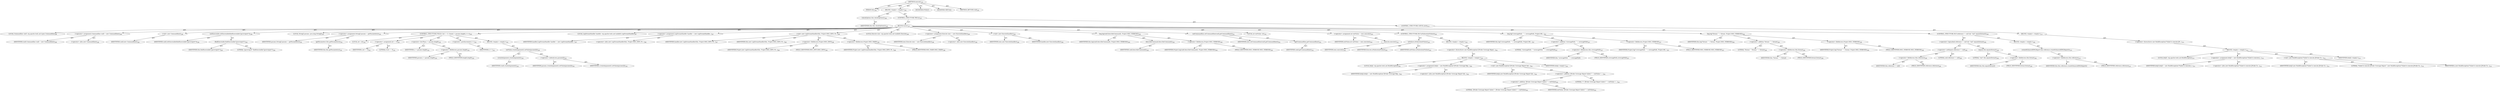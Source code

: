 digraph "execute" {  
"111669149712" [label = <(METHOD,execute)<SUB>285</SUB>> ]
"115964117002" [label = <(PARAM,this)<SUB>285</SUB>> ]
"25769803804" [label = <(BLOCK,&lt;empty&gt;,&lt;empty&gt;)<SUB>285</SUB>> ]
"30064771175" [label = <(checkOptions,this.checkOptions())<SUB>286</SUB>> ]
"68719476749" [label = <(IDENTIFIER,this,this.checkOptions())<SUB>286</SUB>> ]
"47244640264" [label = <(CONTROL_STRUCTURE,TRY,try)<SUB>287</SUB>> ]
"25769803805" [label = <(BLOCK,try,try)<SUB>287</SUB>> ]
"94489280517" [label = <(LOCAL,Commandline cmdl: org.apache.tools.ant.types.Commandline)<SUB>288</SUB>> ]
"30064771176" [label = <(&lt;operator&gt;.assignment,Commandline cmdl = new Commandline())<SUB>288</SUB>> ]
"68719476816" [label = <(IDENTIFIER,cmdl,Commandline cmdl = new Commandline())<SUB>288</SUB>> ]
"30064771177" [label = <(&lt;operator&gt;.alloc,new Commandline())<SUB>288</SUB>> ]
"30064771178" [label = <(&lt;init&gt;,new Commandline())<SUB>288</SUB>> ]
"68719476817" [label = <(IDENTIFIER,cmdl,new Commandline())<SUB>288</SUB>> ]
"30064771179" [label = <(setExecutable,setExecutable(findExecutable(&quot;jpcovreport&quot;)))<SUB>290</SUB>> ]
"68719476818" [label = <(IDENTIFIER,cmdl,setExecutable(findExecutable(&quot;jpcovreport&quot;)))<SUB>290</SUB>> ]
"30064771180" [label = <(findExecutable,findExecutable(&quot;jpcovreport&quot;))<SUB>290</SUB>> ]
"68719476750" [label = <(IDENTIFIER,this,findExecutable(&quot;jpcovreport&quot;))<SUB>290</SUB>> ]
"90194313247" [label = <(LITERAL,&quot;jpcovreport&quot;,findExecutable(&quot;jpcovreport&quot;))<SUB>290</SUB>> ]
"94489280518" [label = <(LOCAL,String[] params: java.lang.String[])<SUB>291</SUB>> ]
"30064771181" [label = <(&lt;operator&gt;.assignment,String[] params = getParameters())<SUB>291</SUB>> ]
"68719476819" [label = <(IDENTIFIER,params,String[] params = getParameters())<SUB>291</SUB>> ]
"30064771182" [label = <(getParameters,this.getParameters())<SUB>291</SUB>> ]
"68719476751" [label = <(IDENTIFIER,this,this.getParameters())<SUB>291</SUB>> ]
"47244640265" [label = <(CONTROL_STRUCTURE,FOR,for (int i = 0; Some(i &lt; params.length); i++))<SUB>292</SUB>> ]
"94489280519" [label = <(LOCAL,int i: int)<SUB>292</SUB>> ]
"30064771183" [label = <(&lt;operator&gt;.assignment,int i = 0)<SUB>292</SUB>> ]
"68719476820" [label = <(IDENTIFIER,i,int i = 0)<SUB>292</SUB>> ]
"90194313248" [label = <(LITERAL,0,int i = 0)<SUB>292</SUB>> ]
"30064771184" [label = <(&lt;operator&gt;.lessThan,i &lt; params.length)<SUB>292</SUB>> ]
"68719476821" [label = <(IDENTIFIER,i,i &lt; params.length)<SUB>292</SUB>> ]
"30064771185" [label = <(&lt;operator&gt;.fieldAccess,params.length)<SUB>292</SUB>> ]
"68719476822" [label = <(IDENTIFIER,params,i &lt; params.length)<SUB>292</SUB>> ]
"55834574882" [label = <(FIELD_IDENTIFIER,length,length)<SUB>292</SUB>> ]
"30064771186" [label = <(&lt;operator&gt;.postIncrement,i++)<SUB>292</SUB>> ]
"68719476823" [label = <(IDENTIFIER,i,i++)<SUB>292</SUB>> ]
"25769803806" [label = <(BLOCK,&lt;empty&gt;,&lt;empty&gt;)<SUB>292</SUB>> ]
"30064771187" [label = <(setValue,createArgument().setValue(params[i]))<SUB>293</SUB>> ]
"30064771188" [label = <(createArgument,createArgument())<SUB>293</SUB>> ]
"68719476824" [label = <(IDENTIFIER,cmdl,createArgument())<SUB>293</SUB>> ]
"30064771189" [label = <(&lt;operator&gt;.indexAccess,params[i])<SUB>293</SUB>> ]
"68719476825" [label = <(IDENTIFIER,params,createArgument().setValue(params[i]))<SUB>293</SUB>> ]
"68719476826" [label = <(IDENTIFIER,i,createArgument().setValue(params[i]))<SUB>293</SUB>> ]
"94489280520" [label = <(LOCAL,LogStreamHandler handler: org.apache.tools.ant.taskdefs.LogStreamHandler)<SUB>297</SUB>> ]
"30064771190" [label = <(&lt;operator&gt;.assignment,LogStreamHandler handler = new LogStreamHandler...)<SUB>297</SUB>> ]
"68719476827" [label = <(IDENTIFIER,handler,LogStreamHandler handler = new LogStreamHandler...)<SUB>297</SUB>> ]
"30064771191" [label = <(&lt;operator&gt;.alloc,new LogStreamHandler(this, Project.MSG_INFO, Pr...)<SUB>298</SUB>> ]
"30064771192" [label = <(&lt;init&gt;,new LogStreamHandler(this, Project.MSG_INFO, Pr...)<SUB>298</SUB>> ]
"68719476828" [label = <(IDENTIFIER,handler,new LogStreamHandler(this, Project.MSG_INFO, Pr...)<SUB>297</SUB>> ]
"68719476752" [label = <(IDENTIFIER,this,new LogStreamHandler(this, Project.MSG_INFO, Pr...)<SUB>298</SUB>> ]
"30064771193" [label = <(&lt;operator&gt;.fieldAccess,Project.MSG_INFO)<SUB>298</SUB>> ]
"68719476829" [label = <(IDENTIFIER,Project,new LogStreamHandler(this, Project.MSG_INFO, Pr...)<SUB>298</SUB>> ]
"55834574883" [label = <(FIELD_IDENTIFIER,MSG_INFO,MSG_INFO)<SUB>298</SUB>> ]
"30064771194" [label = <(&lt;operator&gt;.fieldAccess,Project.MSG_WARN)<SUB>298</SUB>> ]
"68719476830" [label = <(IDENTIFIER,Project,new LogStreamHandler(this, Project.MSG_INFO, Pr...)<SUB>298</SUB>> ]
"55834574884" [label = <(FIELD_IDENTIFIER,MSG_WARN,MSG_WARN)<SUB>298</SUB>> ]
"94489280521" [label = <(LOCAL,Execute exec: org.apache.tools.ant.taskdefs.Execute)<SUB>299</SUB>> ]
"30064771195" [label = <(&lt;operator&gt;.assignment,Execute exec = new Execute(handler))<SUB>299</SUB>> ]
"68719476831" [label = <(IDENTIFIER,exec,Execute exec = new Execute(handler))<SUB>299</SUB>> ]
"30064771196" [label = <(&lt;operator&gt;.alloc,new Execute(handler))<SUB>299</SUB>> ]
"30064771197" [label = <(&lt;init&gt;,new Execute(handler))<SUB>299</SUB>> ]
"68719476832" [label = <(IDENTIFIER,exec,new Execute(handler))<SUB>299</SUB>> ]
"68719476833" [label = <(IDENTIFIER,handler,new Execute(handler))<SUB>299</SUB>> ]
"30064771198" [label = <(log,log(cmdl.describeCommand(), Project.MSG_VERBOSE))<SUB>300</SUB>> ]
"68719476753" [label = <(IDENTIFIER,this,log(cmdl.describeCommand(), Project.MSG_VERBOSE))<SUB>300</SUB>> ]
"30064771199" [label = <(describeCommand,describeCommand())<SUB>300</SUB>> ]
"68719476834" [label = <(IDENTIFIER,cmdl,describeCommand())<SUB>300</SUB>> ]
"30064771200" [label = <(&lt;operator&gt;.fieldAccess,Project.MSG_VERBOSE)<SUB>300</SUB>> ]
"68719476835" [label = <(IDENTIFIER,Project,log(cmdl.describeCommand(), Project.MSG_VERBOSE))<SUB>300</SUB>> ]
"55834574885" [label = <(FIELD_IDENTIFIER,MSG_VERBOSE,MSG_VERBOSE)<SUB>300</SUB>> ]
"30064771201" [label = <(setCommandline,setCommandline(cmdl.getCommandline()))<SUB>301</SUB>> ]
"68719476836" [label = <(IDENTIFIER,exec,setCommandline(cmdl.getCommandline()))<SUB>301</SUB>> ]
"30064771202" [label = <(getCommandline,getCommandline())<SUB>301</SUB>> ]
"68719476837" [label = <(IDENTIFIER,cmdl,getCommandline())<SUB>301</SUB>> ]
"94489280522" [label = <(LOCAL,int exitValue: int)<SUB>302</SUB>> ]
"30064771203" [label = <(&lt;operator&gt;.assignment,int exitValue = exec.execute())<SUB>302</SUB>> ]
"68719476838" [label = <(IDENTIFIER,exitValue,int exitValue = exec.execute())<SUB>302</SUB>> ]
"30064771204" [label = <(execute,execute())<SUB>302</SUB>> ]
"68719476839" [label = <(IDENTIFIER,exec,execute())<SUB>302</SUB>> ]
"47244640266" [label = <(CONTROL_STRUCTURE,IF,if (isFailure(exitValue)))<SUB>303</SUB>> ]
"30064771205" [label = <(isFailure,isFailure(exitValue))<SUB>303</SUB>> ]
"68719476840" [label = <(IDENTIFIER,Execute,isFailure(exitValue))<SUB>303</SUB>> ]
"68719476841" [label = <(IDENTIFIER,exitValue,isFailure(exitValue))<SUB>303</SUB>> ]
"25769803807" [label = <(BLOCK,&lt;empty&gt;,&lt;empty&gt;)<SUB>303</SUB>> ]
"30064771206" [label = <(&lt;operator&gt;.throw,throw new BuildException(&quot;JProbe Coverage Repor...)<SUB>304</SUB>> ]
"25769803808" [label = <(BLOCK,&lt;empty&gt;,&lt;empty&gt;)<SUB>304</SUB>> ]
"94489280523" [label = <(LOCAL,$obj4: org.apache.tools.ant.BuildException)<SUB>304</SUB>> ]
"30064771207" [label = <(&lt;operator&gt;.assignment,$obj4 = new BuildException(&quot;JProbe Coverage Rep...)<SUB>304</SUB>> ]
"68719476842" [label = <(IDENTIFIER,$obj4,$obj4 = new BuildException(&quot;JProbe Coverage Rep...)<SUB>304</SUB>> ]
"30064771208" [label = <(&lt;operator&gt;.alloc,new BuildException(&quot;JProbe Coverage Report fail...)<SUB>304</SUB>> ]
"30064771209" [label = <(&lt;init&gt;,new BuildException(&quot;JProbe Coverage Report fail...)<SUB>304</SUB>> ]
"68719476843" [label = <(IDENTIFIER,$obj4,new BuildException(&quot;JProbe Coverage Report fail...)<SUB>304</SUB>> ]
"30064771210" [label = <(&lt;operator&gt;.addition,&quot;JProbe Coverage Report failed (&quot; + exitValue +...)<SUB>304</SUB>> ]
"30064771211" [label = <(&lt;operator&gt;.addition,&quot;JProbe Coverage Report failed (&quot; + exitValue)<SUB>304</SUB>> ]
"90194313249" [label = <(LITERAL,&quot;JProbe Coverage Report failed (&quot;,&quot;JProbe Coverage Report failed (&quot; + exitValue)<SUB>304</SUB>> ]
"68719476844" [label = <(IDENTIFIER,exitValue,&quot;JProbe Coverage Report failed (&quot; + exitValue)<SUB>305</SUB>> ]
"90194313250" [label = <(LITERAL,&quot;)&quot;,&quot;JProbe Coverage Report failed (&quot; + exitValue +...)<SUB>305</SUB>> ]
"68719476845" [label = <(IDENTIFIER,$obj4,&lt;empty&gt;)<SUB>304</SUB>> ]
"30064771212" [label = <(log,log(&quot;coveragePath: &quot; + coveragePath, Project.MS...)<SUB>307</SUB>> ]
"68719476754" [label = <(IDENTIFIER,this,log(&quot;coveragePath: &quot; + coveragePath, Project.MS...)<SUB>307</SUB>> ]
"30064771213" [label = <(&lt;operator&gt;.addition,&quot;coveragePath: &quot; + coveragePath)<SUB>307</SUB>> ]
"90194313251" [label = <(LITERAL,&quot;coveragePath: &quot;,&quot;coveragePath: &quot; + coveragePath)<SUB>307</SUB>> ]
"30064771214" [label = <(&lt;operator&gt;.fieldAccess,this.coveragePath)<SUB>307</SUB>> ]
"68719476846" [label = <(IDENTIFIER,this,&quot;coveragePath: &quot; + coveragePath)> ]
"55834574886" [label = <(FIELD_IDENTIFIER,coveragePath,coveragePath)<SUB>307</SUB>> ]
"30064771215" [label = <(&lt;operator&gt;.fieldAccess,Project.MSG_VERBOSE)<SUB>307</SUB>> ]
"68719476847" [label = <(IDENTIFIER,Project,log(&quot;coveragePath: &quot; + coveragePath, Project.MS...)<SUB>307</SUB>> ]
"55834574887" [label = <(FIELD_IDENTIFIER,MSG_VERBOSE,MSG_VERBOSE)<SUB>307</SUB>> ]
"30064771216" [label = <(log,log(&quot;format: &quot; + format, Project.MSG_VERBOSE))<SUB>308</SUB>> ]
"68719476755" [label = <(IDENTIFIER,this,log(&quot;format: &quot; + format, Project.MSG_VERBOSE))<SUB>308</SUB>> ]
"30064771217" [label = <(&lt;operator&gt;.addition,&quot;format: &quot; + format)<SUB>308</SUB>> ]
"90194313252" [label = <(LITERAL,&quot;format: &quot;,&quot;format: &quot; + format)<SUB>308</SUB>> ]
"30064771218" [label = <(&lt;operator&gt;.fieldAccess,this.format)<SUB>308</SUB>> ]
"68719476848" [label = <(IDENTIFIER,this,&quot;format: &quot; + format)> ]
"55834574888" [label = <(FIELD_IDENTIFIER,format,format)<SUB>308</SUB>> ]
"30064771219" [label = <(&lt;operator&gt;.fieldAccess,Project.MSG_VERBOSE)<SUB>308</SUB>> ]
"68719476849" [label = <(IDENTIFIER,Project,log(&quot;format: &quot; + format, Project.MSG_VERBOSE))<SUB>308</SUB>> ]
"55834574889" [label = <(FIELD_IDENTIFIER,MSG_VERBOSE,MSG_VERBOSE)<SUB>308</SUB>> ]
"47244640267" [label = <(CONTROL_STRUCTURE,IF,if (reference != null &amp;&amp; &quot;xml&quot;.equals(format)))<SUB>309</SUB>> ]
"30064771220" [label = <(&lt;operator&gt;.logicalAnd,reference != null &amp;&amp; &quot;xml&quot;.equals(format))<SUB>309</SUB>> ]
"30064771221" [label = <(&lt;operator&gt;.notEquals,reference != null)<SUB>309</SUB>> ]
"30064771222" [label = <(&lt;operator&gt;.fieldAccess,this.reference)<SUB>309</SUB>> ]
"68719476850" [label = <(IDENTIFIER,this,reference != null)> ]
"55834574890" [label = <(FIELD_IDENTIFIER,reference,reference)<SUB>309</SUB>> ]
"90194313253" [label = <(LITERAL,null,reference != null)<SUB>309</SUB>> ]
"30064771223" [label = <(equals,this.equals(format))<SUB>309</SUB>> ]
"90194313254" [label = <(LITERAL,&quot;xml&quot;,this.equals(format))<SUB>309</SUB>> ]
"30064771224" [label = <(&lt;operator&gt;.fieldAccess,this.format)<SUB>309</SUB>> ]
"68719476851" [label = <(IDENTIFIER,this,this.equals(format))> ]
"55834574891" [label = <(FIELD_IDENTIFIER,format,format)<SUB>309</SUB>> ]
"25769803809" [label = <(BLOCK,&lt;empty&gt;,&lt;empty&gt;)<SUB>309</SUB>> ]
"30064771225" [label = <(createEnhancedXMLReport,this.reference.createEnhancedXMLReport())<SUB>310</SUB>> ]
"30064771226" [label = <(&lt;operator&gt;.fieldAccess,this.reference)<SUB>310</SUB>> ]
"68719476852" [label = <(IDENTIFIER,this,this.reference.createEnhancedXMLReport())> ]
"55834574892" [label = <(FIELD_IDENTIFIER,reference,reference)<SUB>310</SUB>> ]
"47244640268" [label = <(CONTROL_STRUCTURE,CATCH,catch)<SUB>313</SUB>> ]
"25769803810" [label = <(BLOCK,&lt;empty&gt;,&lt;empty&gt;)<SUB>313</SUB>> ]
"30064771227" [label = <(&lt;operator&gt;.throw,throw new BuildException(&quot;Failed to execute JPr...)<SUB>314</SUB>> ]
"25769803811" [label = <(BLOCK,&lt;empty&gt;,&lt;empty&gt;)<SUB>314</SUB>> ]
"94489280524" [label = <(LOCAL,$obj5: org.apache.tools.ant.BuildException)<SUB>314</SUB>> ]
"30064771228" [label = <(&lt;operator&gt;.assignment,$obj5 = new BuildException(&quot;Failed to execute J...)<SUB>314</SUB>> ]
"68719476853" [label = <(IDENTIFIER,$obj5,$obj5 = new BuildException(&quot;Failed to execute J...)<SUB>314</SUB>> ]
"30064771229" [label = <(&lt;operator&gt;.alloc,new BuildException(&quot;Failed to execute JProbe Co...)<SUB>314</SUB>> ]
"30064771230" [label = <(&lt;init&gt;,new BuildException(&quot;Failed to execute JProbe Co...)<SUB>314</SUB>> ]
"68719476854" [label = <(IDENTIFIER,$obj5,new BuildException(&quot;Failed to execute JProbe Co...)<SUB>314</SUB>> ]
"90194313255" [label = <(LITERAL,&quot;Failed to execute JProbe Coverage Report.&quot;,new BuildException(&quot;Failed to execute JProbe Co...)<SUB>314</SUB>> ]
"68719476855" [label = <(IDENTIFIER,e,new BuildException(&quot;Failed to execute JProbe Co...)<SUB>314</SUB>> ]
"68719476856" [label = <(IDENTIFIER,$obj5,&lt;empty&gt;)<SUB>314</SUB>> ]
"133143986220" [label = <(MODIFIER,PUBLIC)> ]
"133143986221" [label = <(MODIFIER,VIRTUAL)> ]
"128849018896" [label = <(METHOD_RETURN,void)<SUB>285</SUB>> ]
  "111669149712" -> "115964117002"  [ label = "AST: "] 
  "111669149712" -> "25769803804"  [ label = "AST: "] 
  "111669149712" -> "133143986220"  [ label = "AST: "] 
  "111669149712" -> "133143986221"  [ label = "AST: "] 
  "111669149712" -> "128849018896"  [ label = "AST: "] 
  "25769803804" -> "30064771175"  [ label = "AST: "] 
  "25769803804" -> "47244640264"  [ label = "AST: "] 
  "30064771175" -> "68719476749"  [ label = "AST: "] 
  "47244640264" -> "25769803805"  [ label = "AST: "] 
  "47244640264" -> "47244640268"  [ label = "AST: "] 
  "25769803805" -> "94489280517"  [ label = "AST: "] 
  "25769803805" -> "30064771176"  [ label = "AST: "] 
  "25769803805" -> "30064771178"  [ label = "AST: "] 
  "25769803805" -> "30064771179"  [ label = "AST: "] 
  "25769803805" -> "94489280518"  [ label = "AST: "] 
  "25769803805" -> "30064771181"  [ label = "AST: "] 
  "25769803805" -> "47244640265"  [ label = "AST: "] 
  "25769803805" -> "94489280520"  [ label = "AST: "] 
  "25769803805" -> "30064771190"  [ label = "AST: "] 
  "25769803805" -> "30064771192"  [ label = "AST: "] 
  "25769803805" -> "94489280521"  [ label = "AST: "] 
  "25769803805" -> "30064771195"  [ label = "AST: "] 
  "25769803805" -> "30064771197"  [ label = "AST: "] 
  "25769803805" -> "30064771198"  [ label = "AST: "] 
  "25769803805" -> "30064771201"  [ label = "AST: "] 
  "25769803805" -> "94489280522"  [ label = "AST: "] 
  "25769803805" -> "30064771203"  [ label = "AST: "] 
  "25769803805" -> "47244640266"  [ label = "AST: "] 
  "25769803805" -> "30064771212"  [ label = "AST: "] 
  "25769803805" -> "30064771216"  [ label = "AST: "] 
  "25769803805" -> "47244640267"  [ label = "AST: "] 
  "30064771176" -> "68719476816"  [ label = "AST: "] 
  "30064771176" -> "30064771177"  [ label = "AST: "] 
  "30064771178" -> "68719476817"  [ label = "AST: "] 
  "30064771179" -> "68719476818"  [ label = "AST: "] 
  "30064771179" -> "30064771180"  [ label = "AST: "] 
  "30064771180" -> "68719476750"  [ label = "AST: "] 
  "30064771180" -> "90194313247"  [ label = "AST: "] 
  "30064771181" -> "68719476819"  [ label = "AST: "] 
  "30064771181" -> "30064771182"  [ label = "AST: "] 
  "30064771182" -> "68719476751"  [ label = "AST: "] 
  "47244640265" -> "94489280519"  [ label = "AST: "] 
  "47244640265" -> "30064771183"  [ label = "AST: "] 
  "47244640265" -> "30064771184"  [ label = "AST: "] 
  "47244640265" -> "30064771186"  [ label = "AST: "] 
  "47244640265" -> "25769803806"  [ label = "AST: "] 
  "30064771183" -> "68719476820"  [ label = "AST: "] 
  "30064771183" -> "90194313248"  [ label = "AST: "] 
  "30064771184" -> "68719476821"  [ label = "AST: "] 
  "30064771184" -> "30064771185"  [ label = "AST: "] 
  "30064771185" -> "68719476822"  [ label = "AST: "] 
  "30064771185" -> "55834574882"  [ label = "AST: "] 
  "30064771186" -> "68719476823"  [ label = "AST: "] 
  "25769803806" -> "30064771187"  [ label = "AST: "] 
  "30064771187" -> "30064771188"  [ label = "AST: "] 
  "30064771187" -> "30064771189"  [ label = "AST: "] 
  "30064771188" -> "68719476824"  [ label = "AST: "] 
  "30064771189" -> "68719476825"  [ label = "AST: "] 
  "30064771189" -> "68719476826"  [ label = "AST: "] 
  "30064771190" -> "68719476827"  [ label = "AST: "] 
  "30064771190" -> "30064771191"  [ label = "AST: "] 
  "30064771192" -> "68719476828"  [ label = "AST: "] 
  "30064771192" -> "68719476752"  [ label = "AST: "] 
  "30064771192" -> "30064771193"  [ label = "AST: "] 
  "30064771192" -> "30064771194"  [ label = "AST: "] 
  "30064771193" -> "68719476829"  [ label = "AST: "] 
  "30064771193" -> "55834574883"  [ label = "AST: "] 
  "30064771194" -> "68719476830"  [ label = "AST: "] 
  "30064771194" -> "55834574884"  [ label = "AST: "] 
  "30064771195" -> "68719476831"  [ label = "AST: "] 
  "30064771195" -> "30064771196"  [ label = "AST: "] 
  "30064771197" -> "68719476832"  [ label = "AST: "] 
  "30064771197" -> "68719476833"  [ label = "AST: "] 
  "30064771198" -> "68719476753"  [ label = "AST: "] 
  "30064771198" -> "30064771199"  [ label = "AST: "] 
  "30064771198" -> "30064771200"  [ label = "AST: "] 
  "30064771199" -> "68719476834"  [ label = "AST: "] 
  "30064771200" -> "68719476835"  [ label = "AST: "] 
  "30064771200" -> "55834574885"  [ label = "AST: "] 
  "30064771201" -> "68719476836"  [ label = "AST: "] 
  "30064771201" -> "30064771202"  [ label = "AST: "] 
  "30064771202" -> "68719476837"  [ label = "AST: "] 
  "30064771203" -> "68719476838"  [ label = "AST: "] 
  "30064771203" -> "30064771204"  [ label = "AST: "] 
  "30064771204" -> "68719476839"  [ label = "AST: "] 
  "47244640266" -> "30064771205"  [ label = "AST: "] 
  "47244640266" -> "25769803807"  [ label = "AST: "] 
  "30064771205" -> "68719476840"  [ label = "AST: "] 
  "30064771205" -> "68719476841"  [ label = "AST: "] 
  "25769803807" -> "30064771206"  [ label = "AST: "] 
  "30064771206" -> "25769803808"  [ label = "AST: "] 
  "25769803808" -> "94489280523"  [ label = "AST: "] 
  "25769803808" -> "30064771207"  [ label = "AST: "] 
  "25769803808" -> "30064771209"  [ label = "AST: "] 
  "25769803808" -> "68719476845"  [ label = "AST: "] 
  "30064771207" -> "68719476842"  [ label = "AST: "] 
  "30064771207" -> "30064771208"  [ label = "AST: "] 
  "30064771209" -> "68719476843"  [ label = "AST: "] 
  "30064771209" -> "30064771210"  [ label = "AST: "] 
  "30064771210" -> "30064771211"  [ label = "AST: "] 
  "30064771210" -> "90194313250"  [ label = "AST: "] 
  "30064771211" -> "90194313249"  [ label = "AST: "] 
  "30064771211" -> "68719476844"  [ label = "AST: "] 
  "30064771212" -> "68719476754"  [ label = "AST: "] 
  "30064771212" -> "30064771213"  [ label = "AST: "] 
  "30064771212" -> "30064771215"  [ label = "AST: "] 
  "30064771213" -> "90194313251"  [ label = "AST: "] 
  "30064771213" -> "30064771214"  [ label = "AST: "] 
  "30064771214" -> "68719476846"  [ label = "AST: "] 
  "30064771214" -> "55834574886"  [ label = "AST: "] 
  "30064771215" -> "68719476847"  [ label = "AST: "] 
  "30064771215" -> "55834574887"  [ label = "AST: "] 
  "30064771216" -> "68719476755"  [ label = "AST: "] 
  "30064771216" -> "30064771217"  [ label = "AST: "] 
  "30064771216" -> "30064771219"  [ label = "AST: "] 
  "30064771217" -> "90194313252"  [ label = "AST: "] 
  "30064771217" -> "30064771218"  [ label = "AST: "] 
  "30064771218" -> "68719476848"  [ label = "AST: "] 
  "30064771218" -> "55834574888"  [ label = "AST: "] 
  "30064771219" -> "68719476849"  [ label = "AST: "] 
  "30064771219" -> "55834574889"  [ label = "AST: "] 
  "47244640267" -> "30064771220"  [ label = "AST: "] 
  "47244640267" -> "25769803809"  [ label = "AST: "] 
  "30064771220" -> "30064771221"  [ label = "AST: "] 
  "30064771220" -> "30064771223"  [ label = "AST: "] 
  "30064771221" -> "30064771222"  [ label = "AST: "] 
  "30064771221" -> "90194313253"  [ label = "AST: "] 
  "30064771222" -> "68719476850"  [ label = "AST: "] 
  "30064771222" -> "55834574890"  [ label = "AST: "] 
  "30064771223" -> "90194313254"  [ label = "AST: "] 
  "30064771223" -> "30064771224"  [ label = "AST: "] 
  "30064771224" -> "68719476851"  [ label = "AST: "] 
  "30064771224" -> "55834574891"  [ label = "AST: "] 
  "25769803809" -> "30064771225"  [ label = "AST: "] 
  "30064771225" -> "30064771226"  [ label = "AST: "] 
  "30064771226" -> "68719476852"  [ label = "AST: "] 
  "30064771226" -> "55834574892"  [ label = "AST: "] 
  "47244640268" -> "25769803810"  [ label = "AST: "] 
  "25769803810" -> "30064771227"  [ label = "AST: "] 
  "30064771227" -> "25769803811"  [ label = "AST: "] 
  "25769803811" -> "94489280524"  [ label = "AST: "] 
  "25769803811" -> "30064771228"  [ label = "AST: "] 
  "25769803811" -> "30064771230"  [ label = "AST: "] 
  "25769803811" -> "68719476856"  [ label = "AST: "] 
  "30064771228" -> "68719476853"  [ label = "AST: "] 
  "30064771228" -> "30064771229"  [ label = "AST: "] 
  "30064771230" -> "68719476854"  [ label = "AST: "] 
  "30064771230" -> "90194313255"  [ label = "AST: "] 
  "30064771230" -> "68719476855"  [ label = "AST: "] 
  "111669149712" -> "115964117002"  [ label = "DDG: "] 
}
